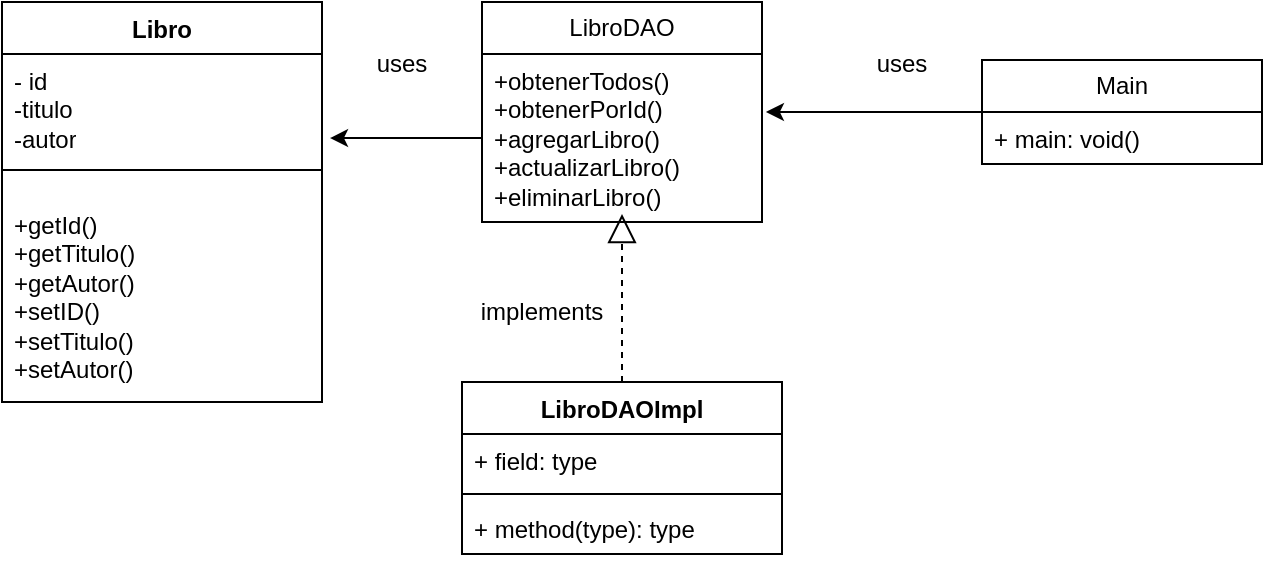 <mxfile version="22.1.7" type="github">
  <diagram name="Página-1" id="1VkCMX_6mBlBxNHUhh2H">
    <mxGraphModel dx="880" dy="468" grid="1" gridSize="10" guides="1" tooltips="1" connect="1" arrows="1" fold="1" page="1" pageScale="1" pageWidth="827" pageHeight="1169" math="0" shadow="0">
      <root>
        <mxCell id="0" />
        <mxCell id="1" parent="0" />
        <mxCell id="yjbWLHz0moNetwAKhXoF-9" value="Main" style="swimlane;fontStyle=0;childLayout=stackLayout;horizontal=1;startSize=26;fillColor=none;horizontalStack=0;resizeParent=1;resizeParentMax=0;resizeLast=0;collapsible=1;marginBottom=0;whiteSpace=wrap;html=1;" vertex="1" parent="1">
          <mxGeometry x="580" y="129" width="140" height="52" as="geometry" />
        </mxCell>
        <mxCell id="yjbWLHz0moNetwAKhXoF-11" value="+ main: void()" style="text;strokeColor=none;fillColor=none;align=left;verticalAlign=top;spacingLeft=4;spacingRight=4;overflow=hidden;rotatable=0;points=[[0,0.5],[1,0.5]];portConstraint=eastwest;whiteSpace=wrap;html=1;" vertex="1" parent="yjbWLHz0moNetwAKhXoF-9">
          <mxGeometry y="26" width="140" height="26" as="geometry" />
        </mxCell>
        <mxCell id="yjbWLHz0moNetwAKhXoF-17" value="Libro" style="swimlane;fontStyle=1;align=center;verticalAlign=top;childLayout=stackLayout;horizontal=1;startSize=26;horizontalStack=0;resizeParent=1;resizeParentMax=0;resizeLast=0;collapsible=1;marginBottom=0;whiteSpace=wrap;html=1;" vertex="1" parent="1">
          <mxGeometry x="90" y="100" width="160" height="200" as="geometry" />
        </mxCell>
        <mxCell id="yjbWLHz0moNetwAKhXoF-18" value="- id&lt;br&gt;-titulo&lt;br&gt;-autor" style="text;strokeColor=none;fillColor=none;align=left;verticalAlign=top;spacingLeft=4;spacingRight=4;overflow=hidden;rotatable=0;points=[[0,0.5],[1,0.5]];portConstraint=eastwest;whiteSpace=wrap;html=1;" vertex="1" parent="yjbWLHz0moNetwAKhXoF-17">
          <mxGeometry y="26" width="160" height="44" as="geometry" />
        </mxCell>
        <mxCell id="yjbWLHz0moNetwAKhXoF-19" value="" style="line;strokeWidth=1;fillColor=none;align=left;verticalAlign=middle;spacingTop=-1;spacingLeft=3;spacingRight=3;rotatable=0;labelPosition=right;points=[];portConstraint=eastwest;strokeColor=inherit;" vertex="1" parent="yjbWLHz0moNetwAKhXoF-17">
          <mxGeometry y="70" width="160" height="28" as="geometry" />
        </mxCell>
        <mxCell id="yjbWLHz0moNetwAKhXoF-20" value="+getId()&lt;br&gt;+getTitulo()&lt;br&gt;+getAutor()&lt;br&gt;+setID()&lt;br&gt;+setTitulo()&lt;br&gt;+setAutor()" style="text;strokeColor=none;fillColor=none;align=left;verticalAlign=top;spacingLeft=4;spacingRight=4;overflow=hidden;rotatable=0;points=[[0,0.5],[1,0.5]];portConstraint=eastwest;whiteSpace=wrap;html=1;" vertex="1" parent="yjbWLHz0moNetwAKhXoF-17">
          <mxGeometry y="98" width="160" height="102" as="geometry" />
        </mxCell>
        <mxCell id="yjbWLHz0moNetwAKhXoF-33" value="LibroDAOImpl" style="swimlane;fontStyle=1;align=center;verticalAlign=top;childLayout=stackLayout;horizontal=1;startSize=26;horizontalStack=0;resizeParent=1;resizeParentMax=0;resizeLast=0;collapsible=1;marginBottom=0;whiteSpace=wrap;html=1;" vertex="1" parent="1">
          <mxGeometry x="320" y="290" width="160" height="86" as="geometry" />
        </mxCell>
        <mxCell id="yjbWLHz0moNetwAKhXoF-34" value="+ field: type" style="text;strokeColor=none;fillColor=none;align=left;verticalAlign=top;spacingLeft=4;spacingRight=4;overflow=hidden;rotatable=0;points=[[0,0.5],[1,0.5]];portConstraint=eastwest;whiteSpace=wrap;html=1;" vertex="1" parent="yjbWLHz0moNetwAKhXoF-33">
          <mxGeometry y="26" width="160" height="26" as="geometry" />
        </mxCell>
        <mxCell id="yjbWLHz0moNetwAKhXoF-35" value="" style="line;strokeWidth=1;fillColor=none;align=left;verticalAlign=middle;spacingTop=-1;spacingLeft=3;spacingRight=3;rotatable=0;labelPosition=right;points=[];portConstraint=eastwest;strokeColor=inherit;" vertex="1" parent="yjbWLHz0moNetwAKhXoF-33">
          <mxGeometry y="52" width="160" height="8" as="geometry" />
        </mxCell>
        <mxCell id="yjbWLHz0moNetwAKhXoF-36" value="+ method(type): type" style="text;strokeColor=none;fillColor=none;align=left;verticalAlign=top;spacingLeft=4;spacingRight=4;overflow=hidden;rotatable=0;points=[[0,0.5],[1,0.5]];portConstraint=eastwest;whiteSpace=wrap;html=1;" vertex="1" parent="yjbWLHz0moNetwAKhXoF-33">
          <mxGeometry y="60" width="160" height="26" as="geometry" />
        </mxCell>
        <mxCell id="yjbWLHz0moNetwAKhXoF-39" value="" style="endArrow=block;dashed=1;endFill=0;endSize=12;html=1;rounded=0;exitX=0.5;exitY=0;exitDx=0;exitDy=0;entryX=0.5;entryY=1;entryDx=0;entryDy=0;entryPerimeter=0;" edge="1" parent="1" source="yjbWLHz0moNetwAKhXoF-33">
          <mxGeometry width="160" relative="1" as="geometry">
            <mxPoint x="330" y="250" as="sourcePoint" />
            <mxPoint x="400" y="206" as="targetPoint" />
          </mxGeometry>
        </mxCell>
        <mxCell id="yjbWLHz0moNetwAKhXoF-43" value="uses" style="text;html=1;strokeColor=none;fillColor=none;align=center;verticalAlign=middle;whiteSpace=wrap;rounded=0;" vertex="1" parent="1">
          <mxGeometry x="260" y="116" width="60" height="30" as="geometry" />
        </mxCell>
        <mxCell id="yjbWLHz0moNetwAKhXoF-44" value="uses" style="text;html=1;strokeColor=none;fillColor=none;align=center;verticalAlign=middle;whiteSpace=wrap;rounded=0;" vertex="1" parent="1">
          <mxGeometry x="510" y="116" width="60" height="30" as="geometry" />
        </mxCell>
        <mxCell id="yjbWLHz0moNetwAKhXoF-46" value="implements" style="text;html=1;strokeColor=none;fillColor=none;align=center;verticalAlign=middle;whiteSpace=wrap;rounded=0;" vertex="1" parent="1">
          <mxGeometry x="330" y="240" width="60" height="30" as="geometry" />
        </mxCell>
        <mxCell id="yjbWLHz0moNetwAKhXoF-48" value="LibroDAO" style="swimlane;fontStyle=0;childLayout=stackLayout;horizontal=1;startSize=26;fillColor=none;horizontalStack=0;resizeParent=1;resizeParentMax=0;resizeLast=0;collapsible=1;marginBottom=0;whiteSpace=wrap;html=1;" vertex="1" parent="1">
          <mxGeometry x="330" y="100" width="140" height="110" as="geometry" />
        </mxCell>
        <mxCell id="yjbWLHz0moNetwAKhXoF-50" value="&lt;div&gt;+obtenerTodos()&lt;/div&gt;&lt;div&gt;+obtenerPorId()&lt;/div&gt;&lt;div&gt;+agregarLibro()&lt;/div&gt;&lt;div&gt;+actualizarLibro()&lt;/div&gt;&lt;div&gt;+eliminarLibro()&lt;/div&gt;" style="text;strokeColor=none;fillColor=none;align=left;verticalAlign=top;spacingLeft=4;spacingRight=4;overflow=hidden;rotatable=0;points=[[0,0.5],[1,0.5]];portConstraint=eastwest;whiteSpace=wrap;html=1;" vertex="1" parent="yjbWLHz0moNetwAKhXoF-48">
          <mxGeometry y="26" width="140" height="84" as="geometry" />
        </mxCell>
        <mxCell id="yjbWLHz0moNetwAKhXoF-56" style="edgeStyle=orthogonalEdgeStyle;rounded=0;orthogonalLoop=1;jettySize=auto;html=1;exitX=0;exitY=0.5;exitDx=0;exitDy=0;entryX=1.014;entryY=0.345;entryDx=0;entryDy=0;entryPerimeter=0;" edge="1" parent="1" source="yjbWLHz0moNetwAKhXoF-9" target="yjbWLHz0moNetwAKhXoF-50">
          <mxGeometry relative="1" as="geometry" />
        </mxCell>
        <mxCell id="yjbWLHz0moNetwAKhXoF-57" style="edgeStyle=orthogonalEdgeStyle;rounded=0;orthogonalLoop=1;jettySize=auto;html=1;exitX=0;exitY=0.5;exitDx=0;exitDy=0;entryX=1.025;entryY=0.955;entryDx=0;entryDy=0;entryPerimeter=0;" edge="1" parent="1" source="yjbWLHz0moNetwAKhXoF-50" target="yjbWLHz0moNetwAKhXoF-18">
          <mxGeometry relative="1" as="geometry" />
        </mxCell>
      </root>
    </mxGraphModel>
  </diagram>
</mxfile>
